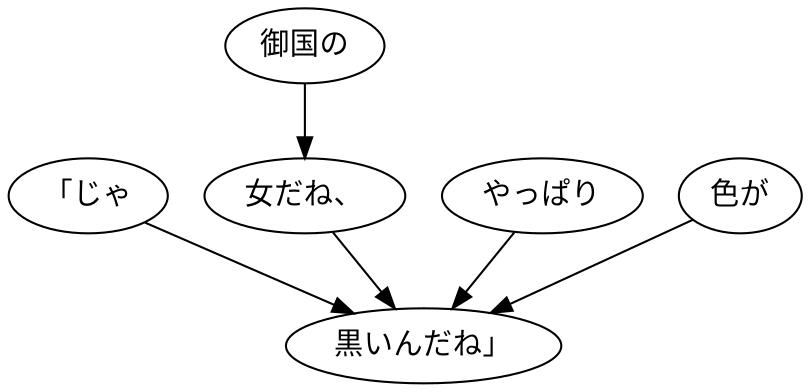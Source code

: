 digraph graph8427 {
	node0 [label="「じゃ"];
	node1 [label="御国の"];
	node2 [label="女だね、"];
	node3 [label="やっぱり"];
	node4 [label="色が"];
	node5 [label="黒いんだね」"];
	node0 -> node5;
	node1 -> node2;
	node2 -> node5;
	node3 -> node5;
	node4 -> node5;
}

